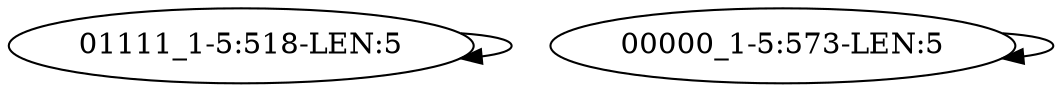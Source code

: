 digraph G {
    "01111_1-5:518-LEN:5" -> "01111_1-5:518-LEN:5";
    "00000_1-5:573-LEN:5" -> "00000_1-5:573-LEN:5";
}

